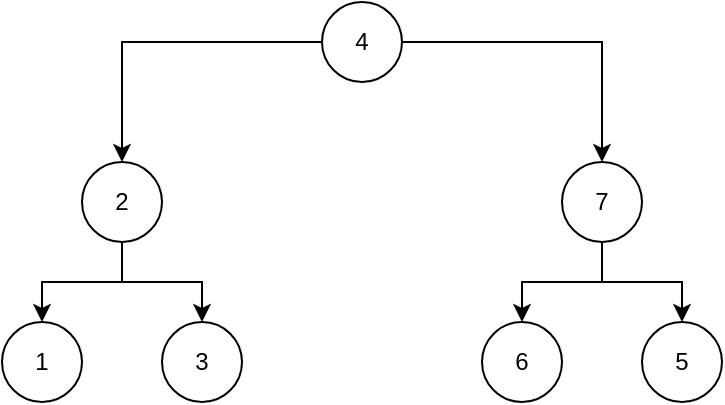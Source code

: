 <mxfile version="15.8.2" type="github">
  <diagram id="JKiojEG04hJxVTyTOm26" name="Page-1">
    <mxGraphModel dx="1420" dy="882" grid="1" gridSize="10" guides="1" tooltips="1" connect="1" arrows="1" fold="1" page="1" pageScale="1" pageWidth="850" pageHeight="1100" math="0" shadow="0">
      <root>
        <mxCell id="0" />
        <mxCell id="1" parent="0" />
        <mxCell id="aWYfhegnwMpiaIwwyxBW-9" style="edgeStyle=orthogonalEdgeStyle;rounded=0;orthogonalLoop=1;jettySize=auto;html=1;entryX=0.5;entryY=0;entryDx=0;entryDy=0;" edge="1" parent="1" source="aWYfhegnwMpiaIwwyxBW-1" target="aWYfhegnwMpiaIwwyxBW-3">
          <mxGeometry relative="1" as="geometry" />
        </mxCell>
        <mxCell id="aWYfhegnwMpiaIwwyxBW-10" style="edgeStyle=orthogonalEdgeStyle;rounded=0;orthogonalLoop=1;jettySize=auto;html=1;entryX=0.5;entryY=0;entryDx=0;entryDy=0;" edge="1" parent="1" source="aWYfhegnwMpiaIwwyxBW-1" target="aWYfhegnwMpiaIwwyxBW-4">
          <mxGeometry relative="1" as="geometry" />
        </mxCell>
        <mxCell id="aWYfhegnwMpiaIwwyxBW-1" value="4" style="ellipse;whiteSpace=wrap;html=1;" vertex="1" parent="1">
          <mxGeometry x="400" y="120" width="40" height="40" as="geometry" />
        </mxCell>
        <mxCell id="aWYfhegnwMpiaIwwyxBW-11" style="edgeStyle=orthogonalEdgeStyle;rounded=0;orthogonalLoop=1;jettySize=auto;html=1;entryX=0.5;entryY=0;entryDx=0;entryDy=0;" edge="1" parent="1" source="aWYfhegnwMpiaIwwyxBW-3" target="aWYfhegnwMpiaIwwyxBW-5">
          <mxGeometry relative="1" as="geometry" />
        </mxCell>
        <mxCell id="aWYfhegnwMpiaIwwyxBW-12" style="edgeStyle=orthogonalEdgeStyle;rounded=0;orthogonalLoop=1;jettySize=auto;html=1;entryX=0.5;entryY=0;entryDx=0;entryDy=0;" edge="1" parent="1" source="aWYfhegnwMpiaIwwyxBW-3" target="aWYfhegnwMpiaIwwyxBW-6">
          <mxGeometry relative="1" as="geometry" />
        </mxCell>
        <mxCell id="aWYfhegnwMpiaIwwyxBW-3" value="2" style="ellipse;whiteSpace=wrap;html=1;" vertex="1" parent="1">
          <mxGeometry x="280" y="200" width="40" height="40" as="geometry" />
        </mxCell>
        <mxCell id="aWYfhegnwMpiaIwwyxBW-13" style="edgeStyle=orthogonalEdgeStyle;rounded=0;orthogonalLoop=1;jettySize=auto;html=1;entryX=0.5;entryY=0;entryDx=0;entryDy=0;" edge="1" parent="1" source="aWYfhegnwMpiaIwwyxBW-4" target="aWYfhegnwMpiaIwwyxBW-7">
          <mxGeometry relative="1" as="geometry" />
        </mxCell>
        <mxCell id="aWYfhegnwMpiaIwwyxBW-14" style="edgeStyle=orthogonalEdgeStyle;rounded=0;orthogonalLoop=1;jettySize=auto;html=1;entryX=0.5;entryY=0;entryDx=0;entryDy=0;" edge="1" parent="1" source="aWYfhegnwMpiaIwwyxBW-4" target="aWYfhegnwMpiaIwwyxBW-8">
          <mxGeometry relative="1" as="geometry" />
        </mxCell>
        <mxCell id="aWYfhegnwMpiaIwwyxBW-4" value="7" style="ellipse;whiteSpace=wrap;html=1;" vertex="1" parent="1">
          <mxGeometry x="520" y="200" width="40" height="40" as="geometry" />
        </mxCell>
        <mxCell id="aWYfhegnwMpiaIwwyxBW-5" value="1" style="ellipse;whiteSpace=wrap;html=1;" vertex="1" parent="1">
          <mxGeometry x="240" y="280" width="40" height="40" as="geometry" />
        </mxCell>
        <mxCell id="aWYfhegnwMpiaIwwyxBW-6" value="3" style="ellipse;whiteSpace=wrap;html=1;" vertex="1" parent="1">
          <mxGeometry x="320" y="280" width="40" height="40" as="geometry" />
        </mxCell>
        <mxCell id="aWYfhegnwMpiaIwwyxBW-7" value="6" style="ellipse;whiteSpace=wrap;html=1;" vertex="1" parent="1">
          <mxGeometry x="480" y="280" width="40" height="40" as="geometry" />
        </mxCell>
        <mxCell id="aWYfhegnwMpiaIwwyxBW-8" value="5" style="ellipse;whiteSpace=wrap;html=1;" vertex="1" parent="1">
          <mxGeometry x="560" y="280" width="40" height="40" as="geometry" />
        </mxCell>
      </root>
    </mxGraphModel>
  </diagram>
</mxfile>
